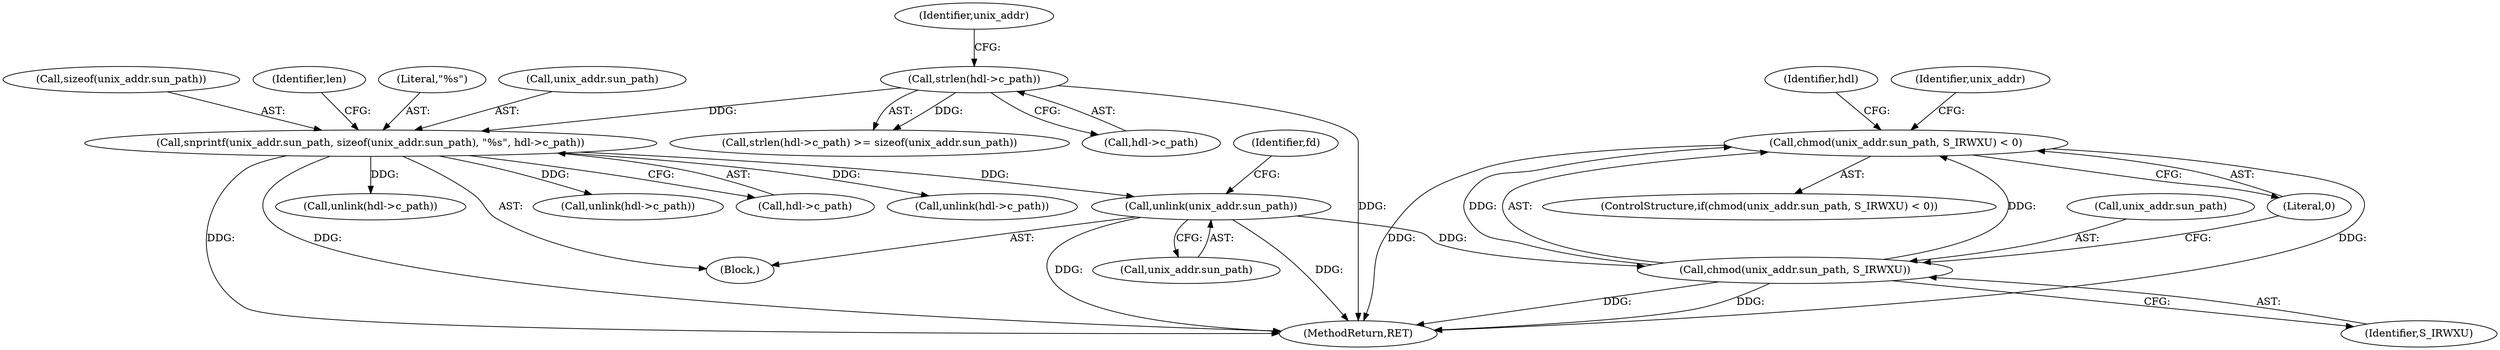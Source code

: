 digraph "0_opa-ff_c5759e7b76f5bf844be6c6641cc1b356bbc83869_0@API" {
"1000185" [label="(Call,chmod(unix_addr.sun_path, S_IRWXU) < 0)"];
"1000186" [label="(Call,chmod(unix_addr.sun_path, S_IRWXU))"];
"1000161" [label="(Call,unlink(unix_addr.sun_path))"];
"1000144" [label="(Call,snprintf(unix_addr.sun_path, sizeof(unix_addr.sun_path), \"%s\", hdl->c_path))"];
"1000131" [label="(Call,strlen(hdl->c_path))"];
"1000162" [label="(Call,unix_addr.sun_path)"];
"1000145" [label="(Call,unix_addr.sun_path)"];
"1000185" [label="(Call,chmod(unix_addr.sun_path, S_IRWXU) < 0)"];
"1000153" [label="(Call,hdl->c_path)"];
"1000176" [label="(Call,unlink(hdl->c_path))"];
"1000191" [label="(Literal,0)"];
"1000161" [label="(Call,unlink(unix_addr.sun_path))"];
"1000187" [label="(Call,unix_addr.sun_path)"];
"1000148" [label="(Call,sizeof(unix_addr.sun_path))"];
"1000186" [label="(Call,chmod(unix_addr.sun_path, S_IRWXU))"];
"1000168" [label="(Identifier,fd)"];
"1000131" [label="(Call,strlen(hdl->c_path))"];
"1000157" [label="(Identifier,len)"];
"1000190" [label="(Identifier,S_IRWXU)"];
"1000285" [label="(MethodReturn,RET)"];
"1000193" [label="(Call,unlink(hdl->c_path))"];
"1000137" [label="(Identifier,unix_addr)"];
"1000102" [label="(Block,)"];
"1000184" [label="(ControlStructure,if(chmod(unix_addr.sun_path, S_IRWXU) < 0))"];
"1000195" [label="(Identifier,hdl)"];
"1000203" [label="(Identifier,unix_addr)"];
"1000251" [label="(Call,unlink(hdl->c_path))"];
"1000144" [label="(Call,snprintf(unix_addr.sun_path, sizeof(unix_addr.sun_path), \"%s\", hdl->c_path))"];
"1000130" [label="(Call,strlen(hdl->c_path) >= sizeof(unix_addr.sun_path))"];
"1000152" [label="(Literal,\"%s\")"];
"1000132" [label="(Call,hdl->c_path)"];
"1000185" -> "1000184"  [label="AST: "];
"1000185" -> "1000191"  [label="CFG: "];
"1000186" -> "1000185"  [label="AST: "];
"1000191" -> "1000185"  [label="AST: "];
"1000195" -> "1000185"  [label="CFG: "];
"1000203" -> "1000185"  [label="CFG: "];
"1000185" -> "1000285"  [label="DDG: "];
"1000185" -> "1000285"  [label="DDG: "];
"1000186" -> "1000185"  [label="DDG: "];
"1000186" -> "1000185"  [label="DDG: "];
"1000186" -> "1000190"  [label="CFG: "];
"1000187" -> "1000186"  [label="AST: "];
"1000190" -> "1000186"  [label="AST: "];
"1000191" -> "1000186"  [label="CFG: "];
"1000186" -> "1000285"  [label="DDG: "];
"1000186" -> "1000285"  [label="DDG: "];
"1000161" -> "1000186"  [label="DDG: "];
"1000161" -> "1000102"  [label="AST: "];
"1000161" -> "1000162"  [label="CFG: "];
"1000162" -> "1000161"  [label="AST: "];
"1000168" -> "1000161"  [label="CFG: "];
"1000161" -> "1000285"  [label="DDG: "];
"1000161" -> "1000285"  [label="DDG: "];
"1000144" -> "1000161"  [label="DDG: "];
"1000144" -> "1000102"  [label="AST: "];
"1000144" -> "1000153"  [label="CFG: "];
"1000145" -> "1000144"  [label="AST: "];
"1000148" -> "1000144"  [label="AST: "];
"1000152" -> "1000144"  [label="AST: "];
"1000153" -> "1000144"  [label="AST: "];
"1000157" -> "1000144"  [label="CFG: "];
"1000144" -> "1000285"  [label="DDG: "];
"1000144" -> "1000285"  [label="DDG: "];
"1000131" -> "1000144"  [label="DDG: "];
"1000144" -> "1000176"  [label="DDG: "];
"1000144" -> "1000193"  [label="DDG: "];
"1000144" -> "1000251"  [label="DDG: "];
"1000131" -> "1000130"  [label="AST: "];
"1000131" -> "1000132"  [label="CFG: "];
"1000132" -> "1000131"  [label="AST: "];
"1000137" -> "1000131"  [label="CFG: "];
"1000131" -> "1000285"  [label="DDG: "];
"1000131" -> "1000130"  [label="DDG: "];
}
